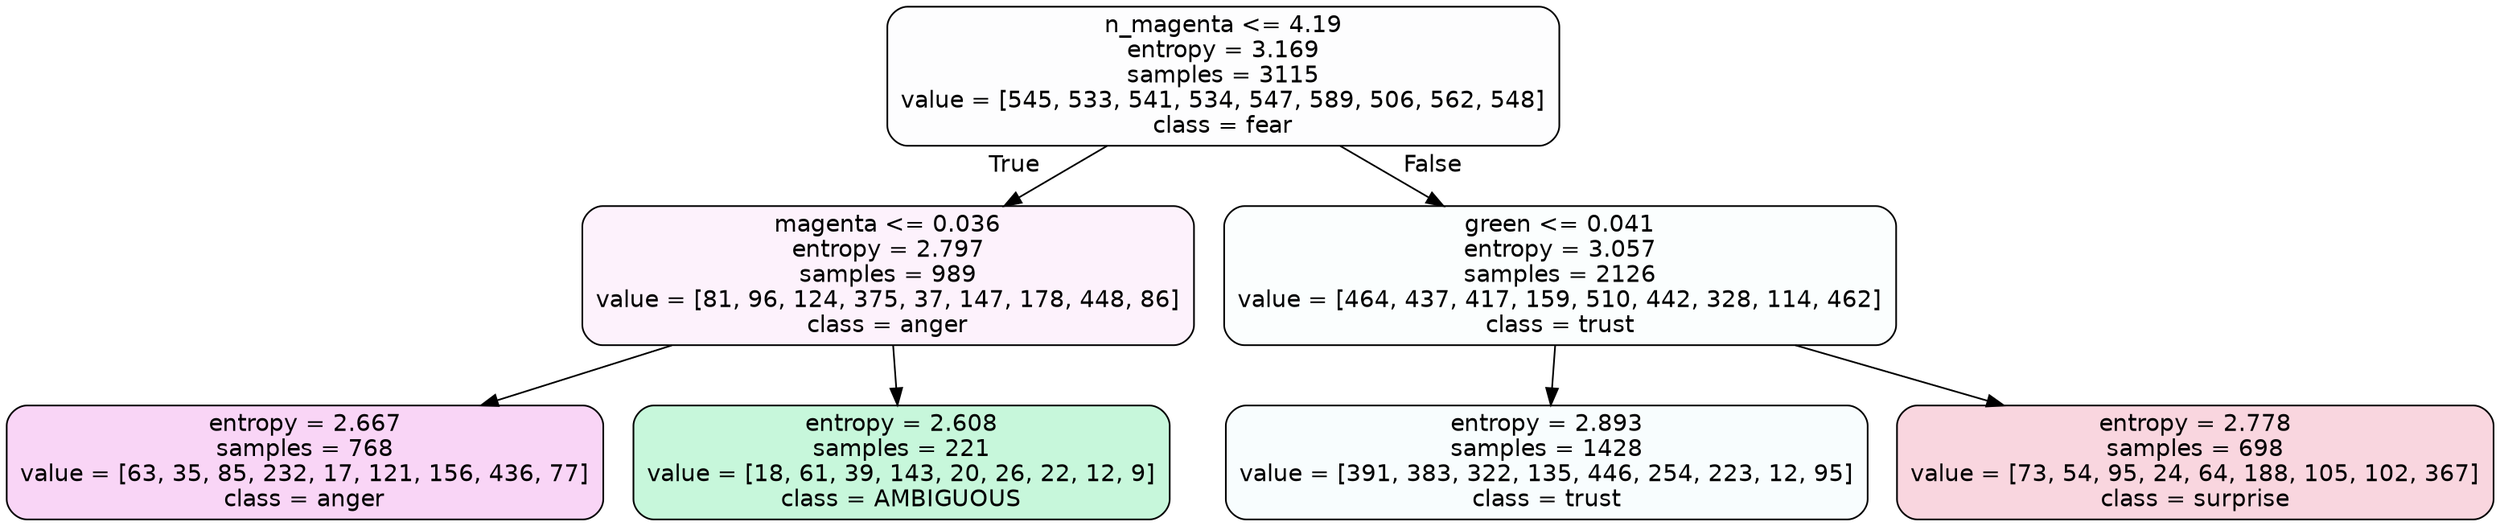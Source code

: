 digraph Tree {
node [shape=box, style="filled, rounded", color="black", fontname=helvetica] ;
edge [fontname=helvetica] ;
0 [label="n_magenta <= 4.19\nentropy = 3.169\nsamples = 3115\nvalue = [545, 533, 541, 534, 547, 589, 506, 562, 548]\nclass = fear", fillcolor="#3964e502"] ;
1 [label="magenta <= 0.036\nentropy = 2.797\nsamples = 989\nvalue = [81, 96, 124, 375, 37, 147, 178, 448, 86]\nclass = anger", fillcolor="#e539d710"] ;
0 -> 1 [labeldistance=2.5, labelangle=45, headlabel="True"] ;
2 [label="entropy = 2.667\nsamples = 768\nvalue = [63, 35, 85, 232, 17, 121, 156, 436, 77]\nclass = anger", fillcolor="#e539d735"] ;
1 -> 2 ;
3 [label="entropy = 2.608\nsamples = 221\nvalue = [18, 61, 39, 143, 20, 26, 22, 12, 9]\nclass = AMBIGUOUS", fillcolor="#39e58148"] ;
1 -> 3 ;
4 [label="green <= 0.041\nentropy = 3.057\nsamples = 2126\nvalue = [464, 437, 417, 159, 510, 442, 328, 114, 462]\nclass = trust", fillcolor="#39d7e504"] ;
0 -> 4 [labeldistance=2.5, labelangle=-45, headlabel="False"] ;
5 [label="entropy = 2.893\nsamples = 1428\nvalue = [391, 383, 322, 135, 446, 254, 223, 12, 95]\nclass = trust", fillcolor="#39d7e508"] ;
4 -> 5 ;
6 [label="entropy = 2.778\nsamples = 698\nvalue = [73, 54, 95, 24, 64, 188, 105, 102, 367]\nclass = surprise", fillcolor="#e5396434"] ;
4 -> 6 ;
}